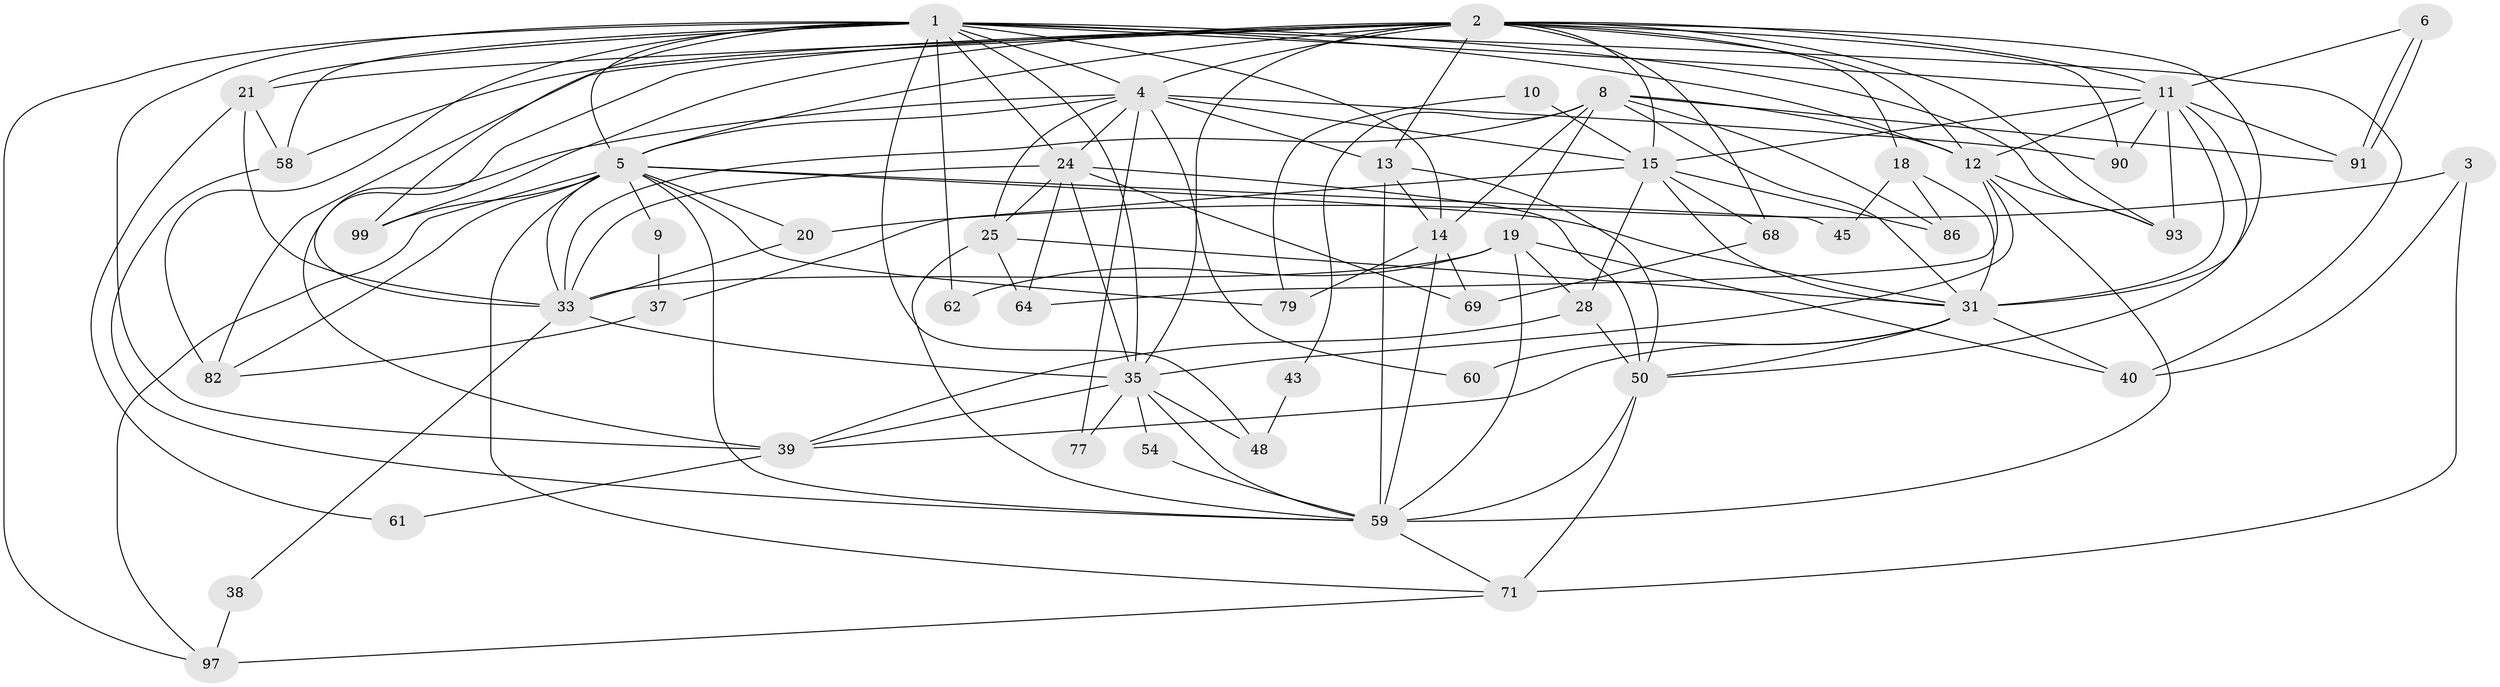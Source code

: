 // original degree distribution, {3: 0.29411764705882354, 6: 0.049019607843137254, 8: 0.0392156862745098, 5: 0.21568627450980393, 4: 0.21568627450980393, 2: 0.14705882352941177, 7: 0.0392156862745098}
// Generated by graph-tools (version 1.1) at 2025/15/03/09/25 04:15:11]
// undirected, 51 vertices, 138 edges
graph export_dot {
graph [start="1"]
  node [color=gray90,style=filled];
  1 [super="+7+16+29"];
  2 [super="+78+52+30+55"];
  3;
  4 [super="+63+74"];
  5 [super="+81+23"];
  6;
  8 [super="+89+92"];
  9;
  10;
  11 [super="+72+27+67"];
  12 [super="+17"];
  13 [super="+41"];
  14 [super="+22"];
  15 [super="+101+57"];
  18 [super="+34"];
  19 [super="+26+36"];
  20;
  21 [super="+84"];
  24 [super="+44"];
  25 [super="+53"];
  28 [super="+32"];
  31 [super="+65+66"];
  33 [super="+42+73"];
  35 [super="+47"];
  37;
  38;
  39 [super="+46"];
  40;
  43;
  45;
  48;
  50 [super="+94"];
  54;
  58;
  59 [super="+75+76"];
  60;
  61;
  62;
  64;
  68;
  69;
  71 [super="+87"];
  77;
  79;
  82;
  86;
  90;
  91;
  93 [super="+95"];
  97;
  99;
  1 -- 97;
  1 -- 99;
  1 -- 5 [weight=2];
  1 -- 40;
  1 -- 58 [weight=2];
  1 -- 14;
  1 -- 4 [weight=3];
  1 -- 39;
  1 -- 48;
  1 -- 82;
  1 -- 21 [weight=2];
  1 -- 93;
  1 -- 62;
  1 -- 12;
  1 -- 11 [weight=2];
  1 -- 35;
  1 -- 24;
  2 -- 18;
  2 -- 99;
  2 -- 4;
  2 -- 90;
  2 -- 58;
  2 -- 93;
  2 -- 11;
  2 -- 82;
  2 -- 31 [weight=2];
  2 -- 21;
  2 -- 5;
  2 -- 12;
  2 -- 15;
  2 -- 33;
  2 -- 68;
  2 -- 35 [weight=2];
  2 -- 13;
  3 -- 71;
  3 -- 20;
  3 -- 40;
  4 -- 60;
  4 -- 77;
  4 -- 5;
  4 -- 15;
  4 -- 39;
  4 -- 25;
  4 -- 90;
  4 -- 24;
  4 -- 13;
  5 -- 9;
  5 -- 20;
  5 -- 97;
  5 -- 99;
  5 -- 71;
  5 -- 45;
  5 -- 79;
  5 -- 59;
  5 -- 82;
  5 -- 31;
  5 -- 33;
  6 -- 91;
  6 -- 91;
  6 -- 11;
  8 -- 19;
  8 -- 86;
  8 -- 91;
  8 -- 43;
  8 -- 14;
  8 -- 12;
  8 -- 31;
  8 -- 33;
  9 -- 37;
  10 -- 79;
  10 -- 15 [weight=2];
  11 -- 91;
  11 -- 12;
  11 -- 93 [weight=2];
  11 -- 90;
  11 -- 15;
  11 -- 50;
  11 -- 31;
  12 -- 64;
  12 -- 93;
  12 -- 35;
  12 -- 59;
  13 -- 59;
  13 -- 50;
  13 -- 14;
  14 -- 79;
  14 -- 69;
  14 -- 59;
  15 -- 86;
  15 -- 37;
  15 -- 68;
  15 -- 28;
  15 -- 31;
  18 -- 45;
  18 -- 86;
  18 -- 31;
  19 -- 62;
  19 -- 28;
  19 -- 40;
  19 -- 33;
  19 -- 59;
  20 -- 33;
  21 -- 33;
  21 -- 58;
  21 -- 61;
  24 -- 64;
  24 -- 69;
  24 -- 35 [weight=2];
  24 -- 33;
  24 -- 50;
  24 -- 25;
  25 -- 64;
  25 -- 31 [weight=2];
  25 -- 59;
  28 -- 39;
  28 -- 50;
  31 -- 60;
  31 -- 39;
  31 -- 40;
  31 -- 50;
  33 -- 35;
  33 -- 38;
  35 -- 39;
  35 -- 77;
  35 -- 48;
  35 -- 54;
  35 -- 59;
  37 -- 82;
  38 -- 97;
  39 -- 61;
  43 -- 48;
  50 -- 71 [weight=2];
  50 -- 59;
  54 -- 59;
  58 -- 59;
  59 -- 71;
  68 -- 69;
  71 -- 97;
}
